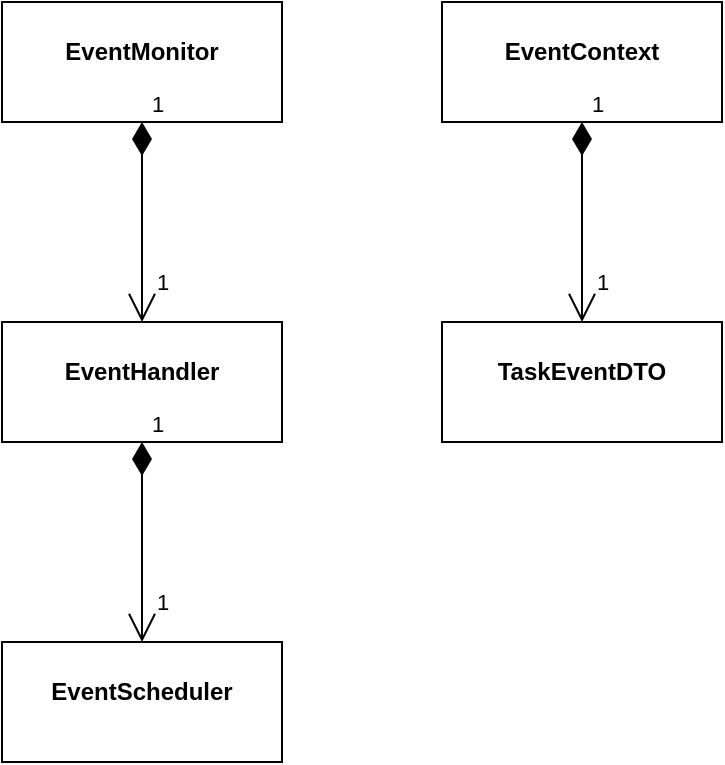 <mxfile version="14.8.5" type="github">
  <diagram id="V_fUc-BGvIy6p7MhARR4" name="Page-1">
    <mxGraphModel dx="1186" dy="536" grid="1" gridSize="10" guides="1" tooltips="1" connect="1" arrows="1" fold="1" page="1" pageScale="1" pageWidth="827" pageHeight="1169" math="0" shadow="0">
      <root>
        <mxCell id="0" />
        <mxCell id="1" parent="0" />
        <mxCell id="zPnbOoz5U5DESlcIbr7k-1" value="&lt;p style=&quot;margin: 0px ; margin-top: 4px ; text-align: center&quot;&gt;&lt;br&gt;&lt;b&gt;EventMonitor&lt;/b&gt;&lt;br&gt;&lt;/p&gt;" style="verticalAlign=top;align=left;overflow=fill;fontSize=12;fontFamily=Helvetica;html=1;" vertex="1" parent="1">
          <mxGeometry x="250" y="170" width="140" height="60" as="geometry" />
        </mxCell>
        <mxCell id="zPnbOoz5U5DESlcIbr7k-2" value="&lt;p style=&quot;margin: 0px ; margin-top: 4px ; text-align: center&quot;&gt;&lt;br&gt;&lt;b&gt;EventHandler&lt;/b&gt;&lt;br&gt;&lt;/p&gt;" style="verticalAlign=top;align=left;overflow=fill;fontSize=12;fontFamily=Helvetica;html=1;" vertex="1" parent="1">
          <mxGeometry x="250" y="330" width="140" height="60" as="geometry" />
        </mxCell>
        <mxCell id="zPnbOoz5U5DESlcIbr7k-4" value="1" style="endArrow=open;html=1;endSize=12;startArrow=diamondThin;startSize=14;startFill=1;edgeStyle=orthogonalEdgeStyle;align=left;verticalAlign=bottom;exitX=0.5;exitY=1;exitDx=0;exitDy=0;entryX=0.5;entryY=0;entryDx=0;entryDy=0;" edge="1" parent="1" source="zPnbOoz5U5DESlcIbr7k-1" target="zPnbOoz5U5DESlcIbr7k-2">
          <mxGeometry x="-1" y="3" relative="1" as="geometry">
            <mxPoint x="100" y="470" as="sourcePoint" />
            <mxPoint x="260" y="470" as="targetPoint" />
          </mxGeometry>
        </mxCell>
        <mxCell id="zPnbOoz5U5DESlcIbr7k-5" value="1" style="edgeLabel;html=1;align=center;verticalAlign=middle;resizable=0;points=[];" vertex="1" connectable="0" parent="zPnbOoz5U5DESlcIbr7k-4">
          <mxGeometry x="0.72" y="1" relative="1" as="geometry">
            <mxPoint x="9" y="-6" as="offset" />
          </mxGeometry>
        </mxCell>
        <mxCell id="zPnbOoz5U5DESlcIbr7k-6" value="&lt;p style=&quot;margin: 0px ; margin-top: 4px ; text-align: center&quot;&gt;&lt;br&gt;&lt;b&gt;EventScheduler&lt;/b&gt;&lt;br&gt;&lt;/p&gt;" style="verticalAlign=top;align=left;overflow=fill;fontSize=12;fontFamily=Helvetica;html=1;" vertex="1" parent="1">
          <mxGeometry x="250" y="490" width="140" height="60" as="geometry" />
        </mxCell>
        <mxCell id="zPnbOoz5U5DESlcIbr7k-7" value="1" style="endArrow=open;html=1;endSize=12;startArrow=diamondThin;startSize=14;startFill=1;edgeStyle=orthogonalEdgeStyle;align=left;verticalAlign=bottom;exitX=0.5;exitY=1;exitDx=0;exitDy=0;entryX=0.5;entryY=0;entryDx=0;entryDy=0;" edge="1" parent="1" source="zPnbOoz5U5DESlcIbr7k-2" target="zPnbOoz5U5DESlcIbr7k-6">
          <mxGeometry x="-1" y="3" relative="1" as="geometry">
            <mxPoint x="330" y="240" as="sourcePoint" />
            <mxPoint x="330" y="340" as="targetPoint" />
          </mxGeometry>
        </mxCell>
        <mxCell id="zPnbOoz5U5DESlcIbr7k-8" value="1" style="edgeLabel;html=1;align=center;verticalAlign=middle;resizable=0;points=[];" vertex="1" connectable="0" parent="zPnbOoz5U5DESlcIbr7k-7">
          <mxGeometry x="0.72" y="1" relative="1" as="geometry">
            <mxPoint x="9" y="-6" as="offset" />
          </mxGeometry>
        </mxCell>
        <mxCell id="zPnbOoz5U5DESlcIbr7k-9" value="&lt;p style=&quot;margin: 0px ; margin-top: 4px ; text-align: center&quot;&gt;&lt;br&gt;&lt;b&gt;EventContext&lt;/b&gt;&lt;br&gt;&lt;/p&gt;" style="verticalAlign=top;align=left;overflow=fill;fontSize=12;fontFamily=Helvetica;html=1;" vertex="1" parent="1">
          <mxGeometry x="470" y="170" width="140" height="60" as="geometry" />
        </mxCell>
        <mxCell id="zPnbOoz5U5DESlcIbr7k-10" value="&lt;p style=&quot;margin: 0px ; margin-top: 4px ; text-align: center&quot;&gt;&lt;br&gt;&lt;b&gt;TaskEventDTO&lt;/b&gt;&lt;br&gt;&lt;/p&gt;" style="verticalAlign=top;align=left;overflow=fill;fontSize=12;fontFamily=Helvetica;html=1;" vertex="1" parent="1">
          <mxGeometry x="470" y="330" width="140" height="60" as="geometry" />
        </mxCell>
        <mxCell id="zPnbOoz5U5DESlcIbr7k-11" value="1" style="endArrow=open;html=1;endSize=12;startArrow=diamondThin;startSize=14;startFill=1;edgeStyle=orthogonalEdgeStyle;align=left;verticalAlign=bottom;exitX=0.5;exitY=1;exitDx=0;exitDy=0;entryX=0.5;entryY=0;entryDx=0;entryDy=0;" edge="1" parent="1" source="zPnbOoz5U5DESlcIbr7k-9" target="zPnbOoz5U5DESlcIbr7k-10">
          <mxGeometry x="-1" y="3" relative="1" as="geometry">
            <mxPoint x="330" y="240" as="sourcePoint" />
            <mxPoint x="330" y="340" as="targetPoint" />
          </mxGeometry>
        </mxCell>
        <mxCell id="zPnbOoz5U5DESlcIbr7k-12" value="1" style="edgeLabel;html=1;align=center;verticalAlign=middle;resizable=0;points=[];" vertex="1" connectable="0" parent="zPnbOoz5U5DESlcIbr7k-11">
          <mxGeometry x="0.72" y="1" relative="1" as="geometry">
            <mxPoint x="9" y="-6" as="offset" />
          </mxGeometry>
        </mxCell>
      </root>
    </mxGraphModel>
  </diagram>
</mxfile>
